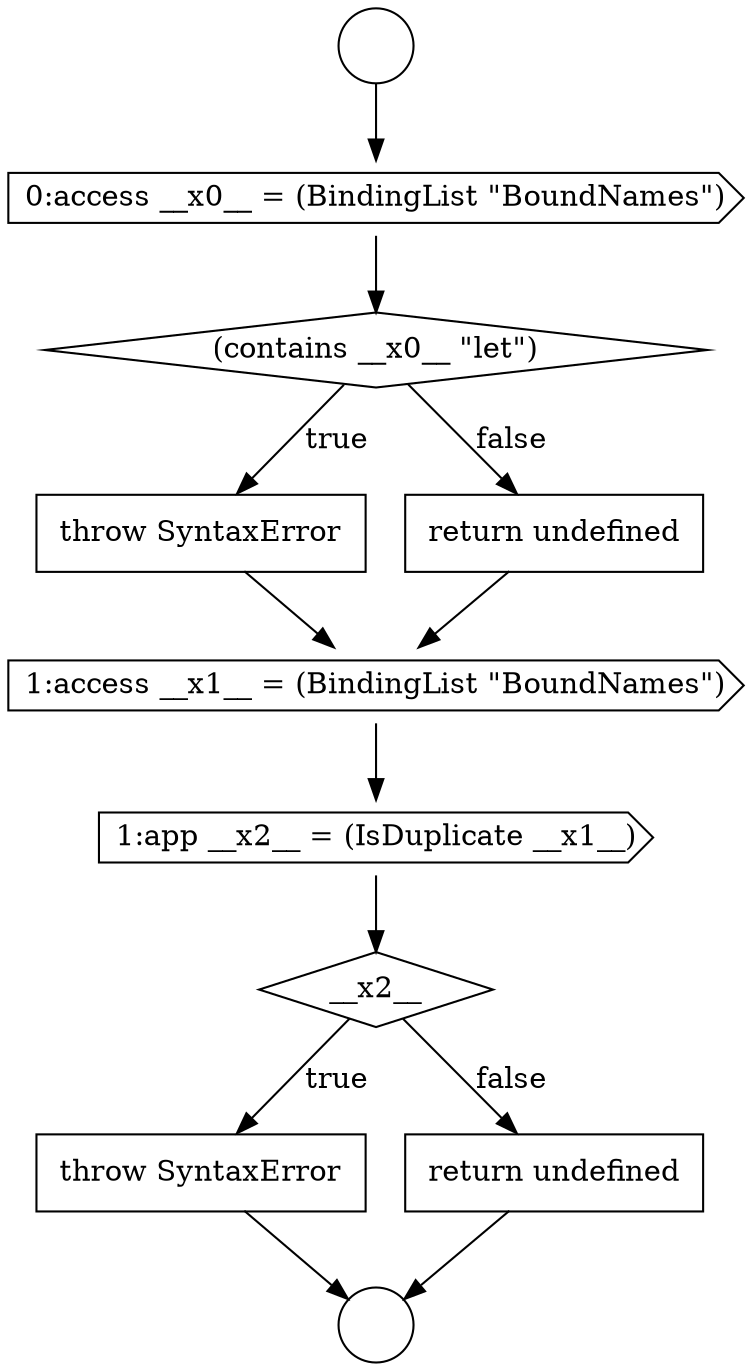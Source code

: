 digraph {
  node17407 [shape=diamond, label=<<font color="black">(contains __x0__ &quot;let&quot;)</font>> color="black" fillcolor="white" style=filled]
  node17411 [shape=cds, label=<<font color="black">1:app __x2__ = (IsDuplicate __x1__)</font>> color="black" fillcolor="white" style=filled]
  node17410 [shape=cds, label=<<font color="black">1:access __x1__ = (BindingList &quot;BoundNames&quot;)</font>> color="black" fillcolor="white" style=filled]
  node17406 [shape=cds, label=<<font color="black">0:access __x0__ = (BindingList &quot;BoundNames&quot;)</font>> color="black" fillcolor="white" style=filled]
  node17412 [shape=diamond, label=<<font color="black">__x2__</font>> color="black" fillcolor="white" style=filled]
  node17405 [shape=circle label=" " color="black" fillcolor="white" style=filled]
  node17413 [shape=none, margin=0, label=<<font color="black">
    <table border="0" cellborder="1" cellspacing="0" cellpadding="10">
      <tr><td align="left">throw SyntaxError</td></tr>
    </table>
  </font>> color="black" fillcolor="white" style=filled]
  node17408 [shape=none, margin=0, label=<<font color="black">
    <table border="0" cellborder="1" cellspacing="0" cellpadding="10">
      <tr><td align="left">throw SyntaxError</td></tr>
    </table>
  </font>> color="black" fillcolor="white" style=filled]
  node17414 [shape=none, margin=0, label=<<font color="black">
    <table border="0" cellborder="1" cellspacing="0" cellpadding="10">
      <tr><td align="left">return undefined</td></tr>
    </table>
  </font>> color="black" fillcolor="white" style=filled]
  node17409 [shape=none, margin=0, label=<<font color="black">
    <table border="0" cellborder="1" cellspacing="0" cellpadding="10">
      <tr><td align="left">return undefined</td></tr>
    </table>
  </font>> color="black" fillcolor="white" style=filled]
  node17404 [shape=circle label=" " color="black" fillcolor="white" style=filled]
  node17407 -> node17408 [label=<<font color="black">true</font>> color="black"]
  node17407 -> node17409 [label=<<font color="black">false</font>> color="black"]
  node17412 -> node17413 [label=<<font color="black">true</font>> color="black"]
  node17412 -> node17414 [label=<<font color="black">false</font>> color="black"]
  node17413 -> node17405 [ color="black"]
  node17414 -> node17405 [ color="black"]
  node17410 -> node17411 [ color="black"]
  node17408 -> node17410 [ color="black"]
  node17411 -> node17412 [ color="black"]
  node17409 -> node17410 [ color="black"]
  node17406 -> node17407 [ color="black"]
  node17404 -> node17406 [ color="black"]
}

